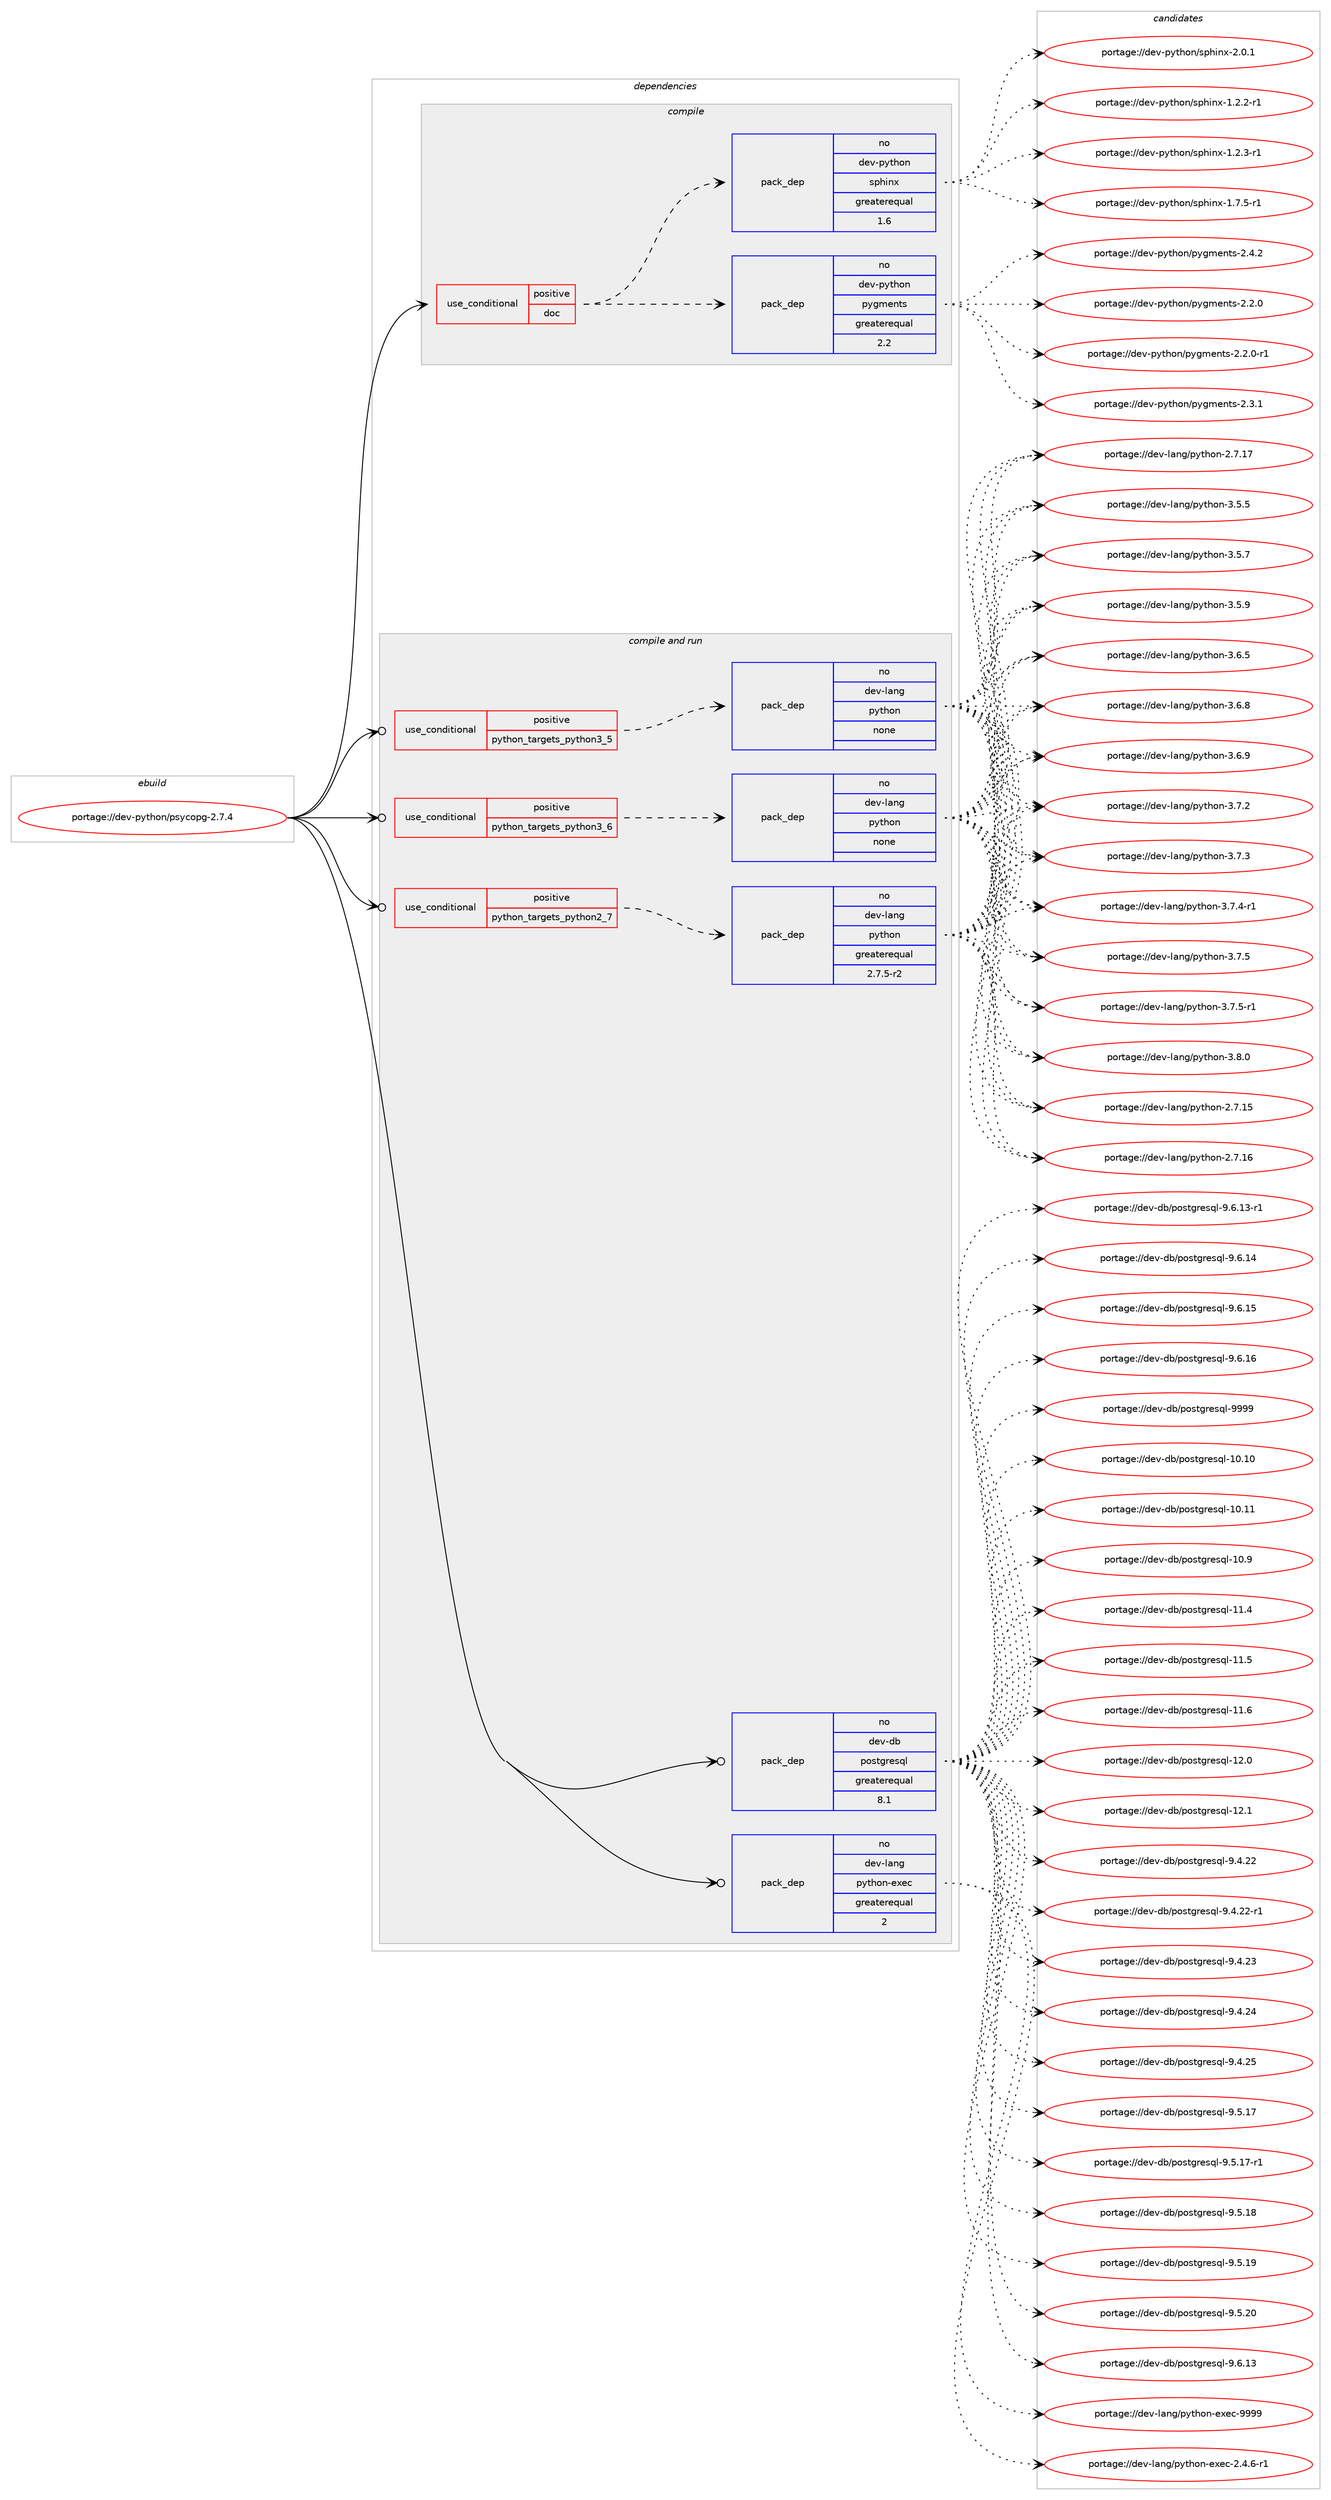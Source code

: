 digraph prolog {

# *************
# Graph options
# *************

newrank=true;
concentrate=true;
compound=true;
graph [rankdir=LR,fontname=Helvetica,fontsize=10,ranksep=1.5];#, ranksep=2.5, nodesep=0.2];
edge  [arrowhead=vee];
node  [fontname=Helvetica,fontsize=10];

# **********
# The ebuild
# **********

subgraph cluster_leftcol {
color=gray;
rank=same;
label=<<i>ebuild</i>>;
id [label="portage://dev-python/psycopg-2.7.4", color=red, width=4, href="../dev-python/psycopg-2.7.4.svg"];
}

# ****************
# The dependencies
# ****************

subgraph cluster_midcol {
color=gray;
label=<<i>dependencies</i>>;
subgraph cluster_compile {
fillcolor="#eeeeee";
style=filled;
label=<<i>compile</i>>;
subgraph cond34325 {
dependency158373 [label=<<TABLE BORDER="0" CELLBORDER="1" CELLSPACING="0" CELLPADDING="4"><TR><TD ROWSPAN="3" CELLPADDING="10">use_conditional</TD></TR><TR><TD>positive</TD></TR><TR><TD>doc</TD></TR></TABLE>>, shape=none, color=red];
subgraph pack120683 {
dependency158374 [label=<<TABLE BORDER="0" CELLBORDER="1" CELLSPACING="0" CELLPADDING="4" WIDTH="220"><TR><TD ROWSPAN="6" CELLPADDING="30">pack_dep</TD></TR><TR><TD WIDTH="110">no</TD></TR><TR><TD>dev-python</TD></TR><TR><TD>pygments</TD></TR><TR><TD>greaterequal</TD></TR><TR><TD>2.2</TD></TR></TABLE>>, shape=none, color=blue];
}
dependency158373:e -> dependency158374:w [weight=20,style="dashed",arrowhead="vee"];
subgraph pack120684 {
dependency158375 [label=<<TABLE BORDER="0" CELLBORDER="1" CELLSPACING="0" CELLPADDING="4" WIDTH="220"><TR><TD ROWSPAN="6" CELLPADDING="30">pack_dep</TD></TR><TR><TD WIDTH="110">no</TD></TR><TR><TD>dev-python</TD></TR><TR><TD>sphinx</TD></TR><TR><TD>greaterequal</TD></TR><TR><TD>1.6</TD></TR></TABLE>>, shape=none, color=blue];
}
dependency158373:e -> dependency158375:w [weight=20,style="dashed",arrowhead="vee"];
}
id:e -> dependency158373:w [weight=20,style="solid",arrowhead="vee"];
}
subgraph cluster_compileandrun {
fillcolor="#eeeeee";
style=filled;
label=<<i>compile and run</i>>;
subgraph cond34326 {
dependency158376 [label=<<TABLE BORDER="0" CELLBORDER="1" CELLSPACING="0" CELLPADDING="4"><TR><TD ROWSPAN="3" CELLPADDING="10">use_conditional</TD></TR><TR><TD>positive</TD></TR><TR><TD>python_targets_python2_7</TD></TR></TABLE>>, shape=none, color=red];
subgraph pack120685 {
dependency158377 [label=<<TABLE BORDER="0" CELLBORDER="1" CELLSPACING="0" CELLPADDING="4" WIDTH="220"><TR><TD ROWSPAN="6" CELLPADDING="30">pack_dep</TD></TR><TR><TD WIDTH="110">no</TD></TR><TR><TD>dev-lang</TD></TR><TR><TD>python</TD></TR><TR><TD>greaterequal</TD></TR><TR><TD>2.7.5-r2</TD></TR></TABLE>>, shape=none, color=blue];
}
dependency158376:e -> dependency158377:w [weight=20,style="dashed",arrowhead="vee"];
}
id:e -> dependency158376:w [weight=20,style="solid",arrowhead="odotvee"];
subgraph cond34327 {
dependency158378 [label=<<TABLE BORDER="0" CELLBORDER="1" CELLSPACING="0" CELLPADDING="4"><TR><TD ROWSPAN="3" CELLPADDING="10">use_conditional</TD></TR><TR><TD>positive</TD></TR><TR><TD>python_targets_python3_5</TD></TR></TABLE>>, shape=none, color=red];
subgraph pack120686 {
dependency158379 [label=<<TABLE BORDER="0" CELLBORDER="1" CELLSPACING="0" CELLPADDING="4" WIDTH="220"><TR><TD ROWSPAN="6" CELLPADDING="30">pack_dep</TD></TR><TR><TD WIDTH="110">no</TD></TR><TR><TD>dev-lang</TD></TR><TR><TD>python</TD></TR><TR><TD>none</TD></TR><TR><TD></TD></TR></TABLE>>, shape=none, color=blue];
}
dependency158378:e -> dependency158379:w [weight=20,style="dashed",arrowhead="vee"];
}
id:e -> dependency158378:w [weight=20,style="solid",arrowhead="odotvee"];
subgraph cond34328 {
dependency158380 [label=<<TABLE BORDER="0" CELLBORDER="1" CELLSPACING="0" CELLPADDING="4"><TR><TD ROWSPAN="3" CELLPADDING="10">use_conditional</TD></TR><TR><TD>positive</TD></TR><TR><TD>python_targets_python3_6</TD></TR></TABLE>>, shape=none, color=red];
subgraph pack120687 {
dependency158381 [label=<<TABLE BORDER="0" CELLBORDER="1" CELLSPACING="0" CELLPADDING="4" WIDTH="220"><TR><TD ROWSPAN="6" CELLPADDING="30">pack_dep</TD></TR><TR><TD WIDTH="110">no</TD></TR><TR><TD>dev-lang</TD></TR><TR><TD>python</TD></TR><TR><TD>none</TD></TR><TR><TD></TD></TR></TABLE>>, shape=none, color=blue];
}
dependency158380:e -> dependency158381:w [weight=20,style="dashed",arrowhead="vee"];
}
id:e -> dependency158380:w [weight=20,style="solid",arrowhead="odotvee"];
subgraph pack120688 {
dependency158382 [label=<<TABLE BORDER="0" CELLBORDER="1" CELLSPACING="0" CELLPADDING="4" WIDTH="220"><TR><TD ROWSPAN="6" CELLPADDING="30">pack_dep</TD></TR><TR><TD WIDTH="110">no</TD></TR><TR><TD>dev-db</TD></TR><TR><TD>postgresql</TD></TR><TR><TD>greaterequal</TD></TR><TR><TD>8.1</TD></TR></TABLE>>, shape=none, color=blue];
}
id:e -> dependency158382:w [weight=20,style="solid",arrowhead="odotvee"];
subgraph pack120689 {
dependency158383 [label=<<TABLE BORDER="0" CELLBORDER="1" CELLSPACING="0" CELLPADDING="4" WIDTH="220"><TR><TD ROWSPAN="6" CELLPADDING="30">pack_dep</TD></TR><TR><TD WIDTH="110">no</TD></TR><TR><TD>dev-lang</TD></TR><TR><TD>python-exec</TD></TR><TR><TD>greaterequal</TD></TR><TR><TD>2</TD></TR></TABLE>>, shape=none, color=blue];
}
id:e -> dependency158383:w [weight=20,style="solid",arrowhead="odotvee"];
}
subgraph cluster_run {
fillcolor="#eeeeee";
style=filled;
label=<<i>run</i>>;
}
}

# **************
# The candidates
# **************

subgraph cluster_choices {
rank=same;
color=gray;
label=<<i>candidates</i>>;

subgraph choice120683 {
color=black;
nodesep=1;
choiceportage1001011184511212111610411111047112121103109101110116115455046504648 [label="portage://dev-python/pygments-2.2.0", color=red, width=4,href="../dev-python/pygments-2.2.0.svg"];
choiceportage10010111845112121116104111110471121211031091011101161154550465046484511449 [label="portage://dev-python/pygments-2.2.0-r1", color=red, width=4,href="../dev-python/pygments-2.2.0-r1.svg"];
choiceportage1001011184511212111610411111047112121103109101110116115455046514649 [label="portage://dev-python/pygments-2.3.1", color=red, width=4,href="../dev-python/pygments-2.3.1.svg"];
choiceportage1001011184511212111610411111047112121103109101110116115455046524650 [label="portage://dev-python/pygments-2.4.2", color=red, width=4,href="../dev-python/pygments-2.4.2.svg"];
dependency158374:e -> choiceportage1001011184511212111610411111047112121103109101110116115455046504648:w [style=dotted,weight="100"];
dependency158374:e -> choiceportage10010111845112121116104111110471121211031091011101161154550465046484511449:w [style=dotted,weight="100"];
dependency158374:e -> choiceportage1001011184511212111610411111047112121103109101110116115455046514649:w [style=dotted,weight="100"];
dependency158374:e -> choiceportage1001011184511212111610411111047112121103109101110116115455046524650:w [style=dotted,weight="100"];
}
subgraph choice120684 {
color=black;
nodesep=1;
choiceportage10010111845112121116104111110471151121041051101204549465046504511449 [label="portage://dev-python/sphinx-1.2.2-r1", color=red, width=4,href="../dev-python/sphinx-1.2.2-r1.svg"];
choiceportage10010111845112121116104111110471151121041051101204549465046514511449 [label="portage://dev-python/sphinx-1.2.3-r1", color=red, width=4,href="../dev-python/sphinx-1.2.3-r1.svg"];
choiceportage10010111845112121116104111110471151121041051101204549465546534511449 [label="portage://dev-python/sphinx-1.7.5-r1", color=red, width=4,href="../dev-python/sphinx-1.7.5-r1.svg"];
choiceportage1001011184511212111610411111047115112104105110120455046484649 [label="portage://dev-python/sphinx-2.0.1", color=red, width=4,href="../dev-python/sphinx-2.0.1.svg"];
dependency158375:e -> choiceportage10010111845112121116104111110471151121041051101204549465046504511449:w [style=dotted,weight="100"];
dependency158375:e -> choiceportage10010111845112121116104111110471151121041051101204549465046514511449:w [style=dotted,weight="100"];
dependency158375:e -> choiceportage10010111845112121116104111110471151121041051101204549465546534511449:w [style=dotted,weight="100"];
dependency158375:e -> choiceportage1001011184511212111610411111047115112104105110120455046484649:w [style=dotted,weight="100"];
}
subgraph choice120685 {
color=black;
nodesep=1;
choiceportage10010111845108971101034711212111610411111045504655464953 [label="portage://dev-lang/python-2.7.15", color=red, width=4,href="../dev-lang/python-2.7.15.svg"];
choiceportage10010111845108971101034711212111610411111045504655464954 [label="portage://dev-lang/python-2.7.16", color=red, width=4,href="../dev-lang/python-2.7.16.svg"];
choiceportage10010111845108971101034711212111610411111045504655464955 [label="portage://dev-lang/python-2.7.17", color=red, width=4,href="../dev-lang/python-2.7.17.svg"];
choiceportage100101118451089711010347112121116104111110455146534653 [label="portage://dev-lang/python-3.5.5", color=red, width=4,href="../dev-lang/python-3.5.5.svg"];
choiceportage100101118451089711010347112121116104111110455146534655 [label="portage://dev-lang/python-3.5.7", color=red, width=4,href="../dev-lang/python-3.5.7.svg"];
choiceportage100101118451089711010347112121116104111110455146534657 [label="portage://dev-lang/python-3.5.9", color=red, width=4,href="../dev-lang/python-3.5.9.svg"];
choiceportage100101118451089711010347112121116104111110455146544653 [label="portage://dev-lang/python-3.6.5", color=red, width=4,href="../dev-lang/python-3.6.5.svg"];
choiceportage100101118451089711010347112121116104111110455146544656 [label="portage://dev-lang/python-3.6.8", color=red, width=4,href="../dev-lang/python-3.6.8.svg"];
choiceportage100101118451089711010347112121116104111110455146544657 [label="portage://dev-lang/python-3.6.9", color=red, width=4,href="../dev-lang/python-3.6.9.svg"];
choiceportage100101118451089711010347112121116104111110455146554650 [label="portage://dev-lang/python-3.7.2", color=red, width=4,href="../dev-lang/python-3.7.2.svg"];
choiceportage100101118451089711010347112121116104111110455146554651 [label="portage://dev-lang/python-3.7.3", color=red, width=4,href="../dev-lang/python-3.7.3.svg"];
choiceportage1001011184510897110103471121211161041111104551465546524511449 [label="portage://dev-lang/python-3.7.4-r1", color=red, width=4,href="../dev-lang/python-3.7.4-r1.svg"];
choiceportage100101118451089711010347112121116104111110455146554653 [label="portage://dev-lang/python-3.7.5", color=red, width=4,href="../dev-lang/python-3.7.5.svg"];
choiceportage1001011184510897110103471121211161041111104551465546534511449 [label="portage://dev-lang/python-3.7.5-r1", color=red, width=4,href="../dev-lang/python-3.7.5-r1.svg"];
choiceportage100101118451089711010347112121116104111110455146564648 [label="portage://dev-lang/python-3.8.0", color=red, width=4,href="../dev-lang/python-3.8.0.svg"];
dependency158377:e -> choiceportage10010111845108971101034711212111610411111045504655464953:w [style=dotted,weight="100"];
dependency158377:e -> choiceportage10010111845108971101034711212111610411111045504655464954:w [style=dotted,weight="100"];
dependency158377:e -> choiceportage10010111845108971101034711212111610411111045504655464955:w [style=dotted,weight="100"];
dependency158377:e -> choiceportage100101118451089711010347112121116104111110455146534653:w [style=dotted,weight="100"];
dependency158377:e -> choiceportage100101118451089711010347112121116104111110455146534655:w [style=dotted,weight="100"];
dependency158377:e -> choiceportage100101118451089711010347112121116104111110455146534657:w [style=dotted,weight="100"];
dependency158377:e -> choiceportage100101118451089711010347112121116104111110455146544653:w [style=dotted,weight="100"];
dependency158377:e -> choiceportage100101118451089711010347112121116104111110455146544656:w [style=dotted,weight="100"];
dependency158377:e -> choiceportage100101118451089711010347112121116104111110455146544657:w [style=dotted,weight="100"];
dependency158377:e -> choiceportage100101118451089711010347112121116104111110455146554650:w [style=dotted,weight="100"];
dependency158377:e -> choiceportage100101118451089711010347112121116104111110455146554651:w [style=dotted,weight="100"];
dependency158377:e -> choiceportage1001011184510897110103471121211161041111104551465546524511449:w [style=dotted,weight="100"];
dependency158377:e -> choiceportage100101118451089711010347112121116104111110455146554653:w [style=dotted,weight="100"];
dependency158377:e -> choiceportage1001011184510897110103471121211161041111104551465546534511449:w [style=dotted,weight="100"];
dependency158377:e -> choiceportage100101118451089711010347112121116104111110455146564648:w [style=dotted,weight="100"];
}
subgraph choice120686 {
color=black;
nodesep=1;
choiceportage10010111845108971101034711212111610411111045504655464953 [label="portage://dev-lang/python-2.7.15", color=red, width=4,href="../dev-lang/python-2.7.15.svg"];
choiceportage10010111845108971101034711212111610411111045504655464954 [label="portage://dev-lang/python-2.7.16", color=red, width=4,href="../dev-lang/python-2.7.16.svg"];
choiceportage10010111845108971101034711212111610411111045504655464955 [label="portage://dev-lang/python-2.7.17", color=red, width=4,href="../dev-lang/python-2.7.17.svg"];
choiceportage100101118451089711010347112121116104111110455146534653 [label="portage://dev-lang/python-3.5.5", color=red, width=4,href="../dev-lang/python-3.5.5.svg"];
choiceportage100101118451089711010347112121116104111110455146534655 [label="portage://dev-lang/python-3.5.7", color=red, width=4,href="../dev-lang/python-3.5.7.svg"];
choiceportage100101118451089711010347112121116104111110455146534657 [label="portage://dev-lang/python-3.5.9", color=red, width=4,href="../dev-lang/python-3.5.9.svg"];
choiceportage100101118451089711010347112121116104111110455146544653 [label="portage://dev-lang/python-3.6.5", color=red, width=4,href="../dev-lang/python-3.6.5.svg"];
choiceportage100101118451089711010347112121116104111110455146544656 [label="portage://dev-lang/python-3.6.8", color=red, width=4,href="../dev-lang/python-3.6.8.svg"];
choiceportage100101118451089711010347112121116104111110455146544657 [label="portage://dev-lang/python-3.6.9", color=red, width=4,href="../dev-lang/python-3.6.9.svg"];
choiceportage100101118451089711010347112121116104111110455146554650 [label="portage://dev-lang/python-3.7.2", color=red, width=4,href="../dev-lang/python-3.7.2.svg"];
choiceportage100101118451089711010347112121116104111110455146554651 [label="portage://dev-lang/python-3.7.3", color=red, width=4,href="../dev-lang/python-3.7.3.svg"];
choiceportage1001011184510897110103471121211161041111104551465546524511449 [label="portage://dev-lang/python-3.7.4-r1", color=red, width=4,href="../dev-lang/python-3.7.4-r1.svg"];
choiceportage100101118451089711010347112121116104111110455146554653 [label="portage://dev-lang/python-3.7.5", color=red, width=4,href="../dev-lang/python-3.7.5.svg"];
choiceportage1001011184510897110103471121211161041111104551465546534511449 [label="portage://dev-lang/python-3.7.5-r1", color=red, width=4,href="../dev-lang/python-3.7.5-r1.svg"];
choiceportage100101118451089711010347112121116104111110455146564648 [label="portage://dev-lang/python-3.8.0", color=red, width=4,href="../dev-lang/python-3.8.0.svg"];
dependency158379:e -> choiceportage10010111845108971101034711212111610411111045504655464953:w [style=dotted,weight="100"];
dependency158379:e -> choiceportage10010111845108971101034711212111610411111045504655464954:w [style=dotted,weight="100"];
dependency158379:e -> choiceportage10010111845108971101034711212111610411111045504655464955:w [style=dotted,weight="100"];
dependency158379:e -> choiceportage100101118451089711010347112121116104111110455146534653:w [style=dotted,weight="100"];
dependency158379:e -> choiceportage100101118451089711010347112121116104111110455146534655:w [style=dotted,weight="100"];
dependency158379:e -> choiceportage100101118451089711010347112121116104111110455146534657:w [style=dotted,weight="100"];
dependency158379:e -> choiceportage100101118451089711010347112121116104111110455146544653:w [style=dotted,weight="100"];
dependency158379:e -> choiceportage100101118451089711010347112121116104111110455146544656:w [style=dotted,weight="100"];
dependency158379:e -> choiceportage100101118451089711010347112121116104111110455146544657:w [style=dotted,weight="100"];
dependency158379:e -> choiceportage100101118451089711010347112121116104111110455146554650:w [style=dotted,weight="100"];
dependency158379:e -> choiceportage100101118451089711010347112121116104111110455146554651:w [style=dotted,weight="100"];
dependency158379:e -> choiceportage1001011184510897110103471121211161041111104551465546524511449:w [style=dotted,weight="100"];
dependency158379:e -> choiceportage100101118451089711010347112121116104111110455146554653:w [style=dotted,weight="100"];
dependency158379:e -> choiceportage1001011184510897110103471121211161041111104551465546534511449:w [style=dotted,weight="100"];
dependency158379:e -> choiceportage100101118451089711010347112121116104111110455146564648:w [style=dotted,weight="100"];
}
subgraph choice120687 {
color=black;
nodesep=1;
choiceportage10010111845108971101034711212111610411111045504655464953 [label="portage://dev-lang/python-2.7.15", color=red, width=4,href="../dev-lang/python-2.7.15.svg"];
choiceportage10010111845108971101034711212111610411111045504655464954 [label="portage://dev-lang/python-2.7.16", color=red, width=4,href="../dev-lang/python-2.7.16.svg"];
choiceportage10010111845108971101034711212111610411111045504655464955 [label="portage://dev-lang/python-2.7.17", color=red, width=4,href="../dev-lang/python-2.7.17.svg"];
choiceportage100101118451089711010347112121116104111110455146534653 [label="portage://dev-lang/python-3.5.5", color=red, width=4,href="../dev-lang/python-3.5.5.svg"];
choiceportage100101118451089711010347112121116104111110455146534655 [label="portage://dev-lang/python-3.5.7", color=red, width=4,href="../dev-lang/python-3.5.7.svg"];
choiceportage100101118451089711010347112121116104111110455146534657 [label="portage://dev-lang/python-3.5.9", color=red, width=4,href="../dev-lang/python-3.5.9.svg"];
choiceportage100101118451089711010347112121116104111110455146544653 [label="portage://dev-lang/python-3.6.5", color=red, width=4,href="../dev-lang/python-3.6.5.svg"];
choiceportage100101118451089711010347112121116104111110455146544656 [label="portage://dev-lang/python-3.6.8", color=red, width=4,href="../dev-lang/python-3.6.8.svg"];
choiceportage100101118451089711010347112121116104111110455146544657 [label="portage://dev-lang/python-3.6.9", color=red, width=4,href="../dev-lang/python-3.6.9.svg"];
choiceportage100101118451089711010347112121116104111110455146554650 [label="portage://dev-lang/python-3.7.2", color=red, width=4,href="../dev-lang/python-3.7.2.svg"];
choiceportage100101118451089711010347112121116104111110455146554651 [label="portage://dev-lang/python-3.7.3", color=red, width=4,href="../dev-lang/python-3.7.3.svg"];
choiceportage1001011184510897110103471121211161041111104551465546524511449 [label="portage://dev-lang/python-3.7.4-r1", color=red, width=4,href="../dev-lang/python-3.7.4-r1.svg"];
choiceportage100101118451089711010347112121116104111110455146554653 [label="portage://dev-lang/python-3.7.5", color=red, width=4,href="../dev-lang/python-3.7.5.svg"];
choiceportage1001011184510897110103471121211161041111104551465546534511449 [label="portage://dev-lang/python-3.7.5-r1", color=red, width=4,href="../dev-lang/python-3.7.5-r1.svg"];
choiceportage100101118451089711010347112121116104111110455146564648 [label="portage://dev-lang/python-3.8.0", color=red, width=4,href="../dev-lang/python-3.8.0.svg"];
dependency158381:e -> choiceportage10010111845108971101034711212111610411111045504655464953:w [style=dotted,weight="100"];
dependency158381:e -> choiceportage10010111845108971101034711212111610411111045504655464954:w [style=dotted,weight="100"];
dependency158381:e -> choiceportage10010111845108971101034711212111610411111045504655464955:w [style=dotted,weight="100"];
dependency158381:e -> choiceportage100101118451089711010347112121116104111110455146534653:w [style=dotted,weight="100"];
dependency158381:e -> choiceportage100101118451089711010347112121116104111110455146534655:w [style=dotted,weight="100"];
dependency158381:e -> choiceportage100101118451089711010347112121116104111110455146534657:w [style=dotted,weight="100"];
dependency158381:e -> choiceportage100101118451089711010347112121116104111110455146544653:w [style=dotted,weight="100"];
dependency158381:e -> choiceportage100101118451089711010347112121116104111110455146544656:w [style=dotted,weight="100"];
dependency158381:e -> choiceportage100101118451089711010347112121116104111110455146544657:w [style=dotted,weight="100"];
dependency158381:e -> choiceportage100101118451089711010347112121116104111110455146554650:w [style=dotted,weight="100"];
dependency158381:e -> choiceportage100101118451089711010347112121116104111110455146554651:w [style=dotted,weight="100"];
dependency158381:e -> choiceportage1001011184510897110103471121211161041111104551465546524511449:w [style=dotted,weight="100"];
dependency158381:e -> choiceportage100101118451089711010347112121116104111110455146554653:w [style=dotted,weight="100"];
dependency158381:e -> choiceportage1001011184510897110103471121211161041111104551465546534511449:w [style=dotted,weight="100"];
dependency158381:e -> choiceportage100101118451089711010347112121116104111110455146564648:w [style=dotted,weight="100"];
}
subgraph choice120688 {
color=black;
nodesep=1;
choiceportage100101118451009847112111115116103114101115113108454948464948 [label="portage://dev-db/postgresql-10.10", color=red, width=4,href="../dev-db/postgresql-10.10.svg"];
choiceportage100101118451009847112111115116103114101115113108454948464949 [label="portage://dev-db/postgresql-10.11", color=red, width=4,href="../dev-db/postgresql-10.11.svg"];
choiceportage1001011184510098471121111151161031141011151131084549484657 [label="portage://dev-db/postgresql-10.9", color=red, width=4,href="../dev-db/postgresql-10.9.svg"];
choiceportage1001011184510098471121111151161031141011151131084549494652 [label="portage://dev-db/postgresql-11.4", color=red, width=4,href="../dev-db/postgresql-11.4.svg"];
choiceportage1001011184510098471121111151161031141011151131084549494653 [label="portage://dev-db/postgresql-11.5", color=red, width=4,href="../dev-db/postgresql-11.5.svg"];
choiceportage1001011184510098471121111151161031141011151131084549494654 [label="portage://dev-db/postgresql-11.6", color=red, width=4,href="../dev-db/postgresql-11.6.svg"];
choiceportage1001011184510098471121111151161031141011151131084549504648 [label="portage://dev-db/postgresql-12.0", color=red, width=4,href="../dev-db/postgresql-12.0.svg"];
choiceportage1001011184510098471121111151161031141011151131084549504649 [label="portage://dev-db/postgresql-12.1", color=red, width=4,href="../dev-db/postgresql-12.1.svg"];
choiceportage10010111845100984711211111511610311410111511310845574652465050 [label="portage://dev-db/postgresql-9.4.22", color=red, width=4,href="../dev-db/postgresql-9.4.22.svg"];
choiceportage100101118451009847112111115116103114101115113108455746524650504511449 [label="portage://dev-db/postgresql-9.4.22-r1", color=red, width=4,href="../dev-db/postgresql-9.4.22-r1.svg"];
choiceportage10010111845100984711211111511610311410111511310845574652465051 [label="portage://dev-db/postgresql-9.4.23", color=red, width=4,href="../dev-db/postgresql-9.4.23.svg"];
choiceportage10010111845100984711211111511610311410111511310845574652465052 [label="portage://dev-db/postgresql-9.4.24", color=red, width=4,href="../dev-db/postgresql-9.4.24.svg"];
choiceportage10010111845100984711211111511610311410111511310845574652465053 [label="portage://dev-db/postgresql-9.4.25", color=red, width=4,href="../dev-db/postgresql-9.4.25.svg"];
choiceportage10010111845100984711211111511610311410111511310845574653464955 [label="portage://dev-db/postgresql-9.5.17", color=red, width=4,href="../dev-db/postgresql-9.5.17.svg"];
choiceportage100101118451009847112111115116103114101115113108455746534649554511449 [label="portage://dev-db/postgresql-9.5.17-r1", color=red, width=4,href="../dev-db/postgresql-9.5.17-r1.svg"];
choiceportage10010111845100984711211111511610311410111511310845574653464956 [label="portage://dev-db/postgresql-9.5.18", color=red, width=4,href="../dev-db/postgresql-9.5.18.svg"];
choiceportage10010111845100984711211111511610311410111511310845574653464957 [label="portage://dev-db/postgresql-9.5.19", color=red, width=4,href="../dev-db/postgresql-9.5.19.svg"];
choiceportage10010111845100984711211111511610311410111511310845574653465048 [label="portage://dev-db/postgresql-9.5.20", color=red, width=4,href="../dev-db/postgresql-9.5.20.svg"];
choiceportage10010111845100984711211111511610311410111511310845574654464951 [label="portage://dev-db/postgresql-9.6.13", color=red, width=4,href="../dev-db/postgresql-9.6.13.svg"];
choiceportage100101118451009847112111115116103114101115113108455746544649514511449 [label="portage://dev-db/postgresql-9.6.13-r1", color=red, width=4,href="../dev-db/postgresql-9.6.13-r1.svg"];
choiceportage10010111845100984711211111511610311410111511310845574654464952 [label="portage://dev-db/postgresql-9.6.14", color=red, width=4,href="../dev-db/postgresql-9.6.14.svg"];
choiceportage10010111845100984711211111511610311410111511310845574654464953 [label="portage://dev-db/postgresql-9.6.15", color=red, width=4,href="../dev-db/postgresql-9.6.15.svg"];
choiceportage10010111845100984711211111511610311410111511310845574654464954 [label="portage://dev-db/postgresql-9.6.16", color=red, width=4,href="../dev-db/postgresql-9.6.16.svg"];
choiceportage1001011184510098471121111151161031141011151131084557575757 [label="portage://dev-db/postgresql-9999", color=red, width=4,href="../dev-db/postgresql-9999.svg"];
dependency158382:e -> choiceportage100101118451009847112111115116103114101115113108454948464948:w [style=dotted,weight="100"];
dependency158382:e -> choiceportage100101118451009847112111115116103114101115113108454948464949:w [style=dotted,weight="100"];
dependency158382:e -> choiceportage1001011184510098471121111151161031141011151131084549484657:w [style=dotted,weight="100"];
dependency158382:e -> choiceportage1001011184510098471121111151161031141011151131084549494652:w [style=dotted,weight="100"];
dependency158382:e -> choiceportage1001011184510098471121111151161031141011151131084549494653:w [style=dotted,weight="100"];
dependency158382:e -> choiceportage1001011184510098471121111151161031141011151131084549494654:w [style=dotted,weight="100"];
dependency158382:e -> choiceportage1001011184510098471121111151161031141011151131084549504648:w [style=dotted,weight="100"];
dependency158382:e -> choiceportage1001011184510098471121111151161031141011151131084549504649:w [style=dotted,weight="100"];
dependency158382:e -> choiceportage10010111845100984711211111511610311410111511310845574652465050:w [style=dotted,weight="100"];
dependency158382:e -> choiceportage100101118451009847112111115116103114101115113108455746524650504511449:w [style=dotted,weight="100"];
dependency158382:e -> choiceportage10010111845100984711211111511610311410111511310845574652465051:w [style=dotted,weight="100"];
dependency158382:e -> choiceportage10010111845100984711211111511610311410111511310845574652465052:w [style=dotted,weight="100"];
dependency158382:e -> choiceportage10010111845100984711211111511610311410111511310845574652465053:w [style=dotted,weight="100"];
dependency158382:e -> choiceportage10010111845100984711211111511610311410111511310845574653464955:w [style=dotted,weight="100"];
dependency158382:e -> choiceportage100101118451009847112111115116103114101115113108455746534649554511449:w [style=dotted,weight="100"];
dependency158382:e -> choiceportage10010111845100984711211111511610311410111511310845574653464956:w [style=dotted,weight="100"];
dependency158382:e -> choiceportage10010111845100984711211111511610311410111511310845574653464957:w [style=dotted,weight="100"];
dependency158382:e -> choiceportage10010111845100984711211111511610311410111511310845574653465048:w [style=dotted,weight="100"];
dependency158382:e -> choiceportage10010111845100984711211111511610311410111511310845574654464951:w [style=dotted,weight="100"];
dependency158382:e -> choiceportage100101118451009847112111115116103114101115113108455746544649514511449:w [style=dotted,weight="100"];
dependency158382:e -> choiceportage10010111845100984711211111511610311410111511310845574654464952:w [style=dotted,weight="100"];
dependency158382:e -> choiceportage10010111845100984711211111511610311410111511310845574654464953:w [style=dotted,weight="100"];
dependency158382:e -> choiceportage10010111845100984711211111511610311410111511310845574654464954:w [style=dotted,weight="100"];
dependency158382:e -> choiceportage1001011184510098471121111151161031141011151131084557575757:w [style=dotted,weight="100"];
}
subgraph choice120689 {
color=black;
nodesep=1;
choiceportage10010111845108971101034711212111610411111045101120101994550465246544511449 [label="portage://dev-lang/python-exec-2.4.6-r1", color=red, width=4,href="../dev-lang/python-exec-2.4.6-r1.svg"];
choiceportage10010111845108971101034711212111610411111045101120101994557575757 [label="portage://dev-lang/python-exec-9999", color=red, width=4,href="../dev-lang/python-exec-9999.svg"];
dependency158383:e -> choiceportage10010111845108971101034711212111610411111045101120101994550465246544511449:w [style=dotted,weight="100"];
dependency158383:e -> choiceportage10010111845108971101034711212111610411111045101120101994557575757:w [style=dotted,weight="100"];
}
}

}
